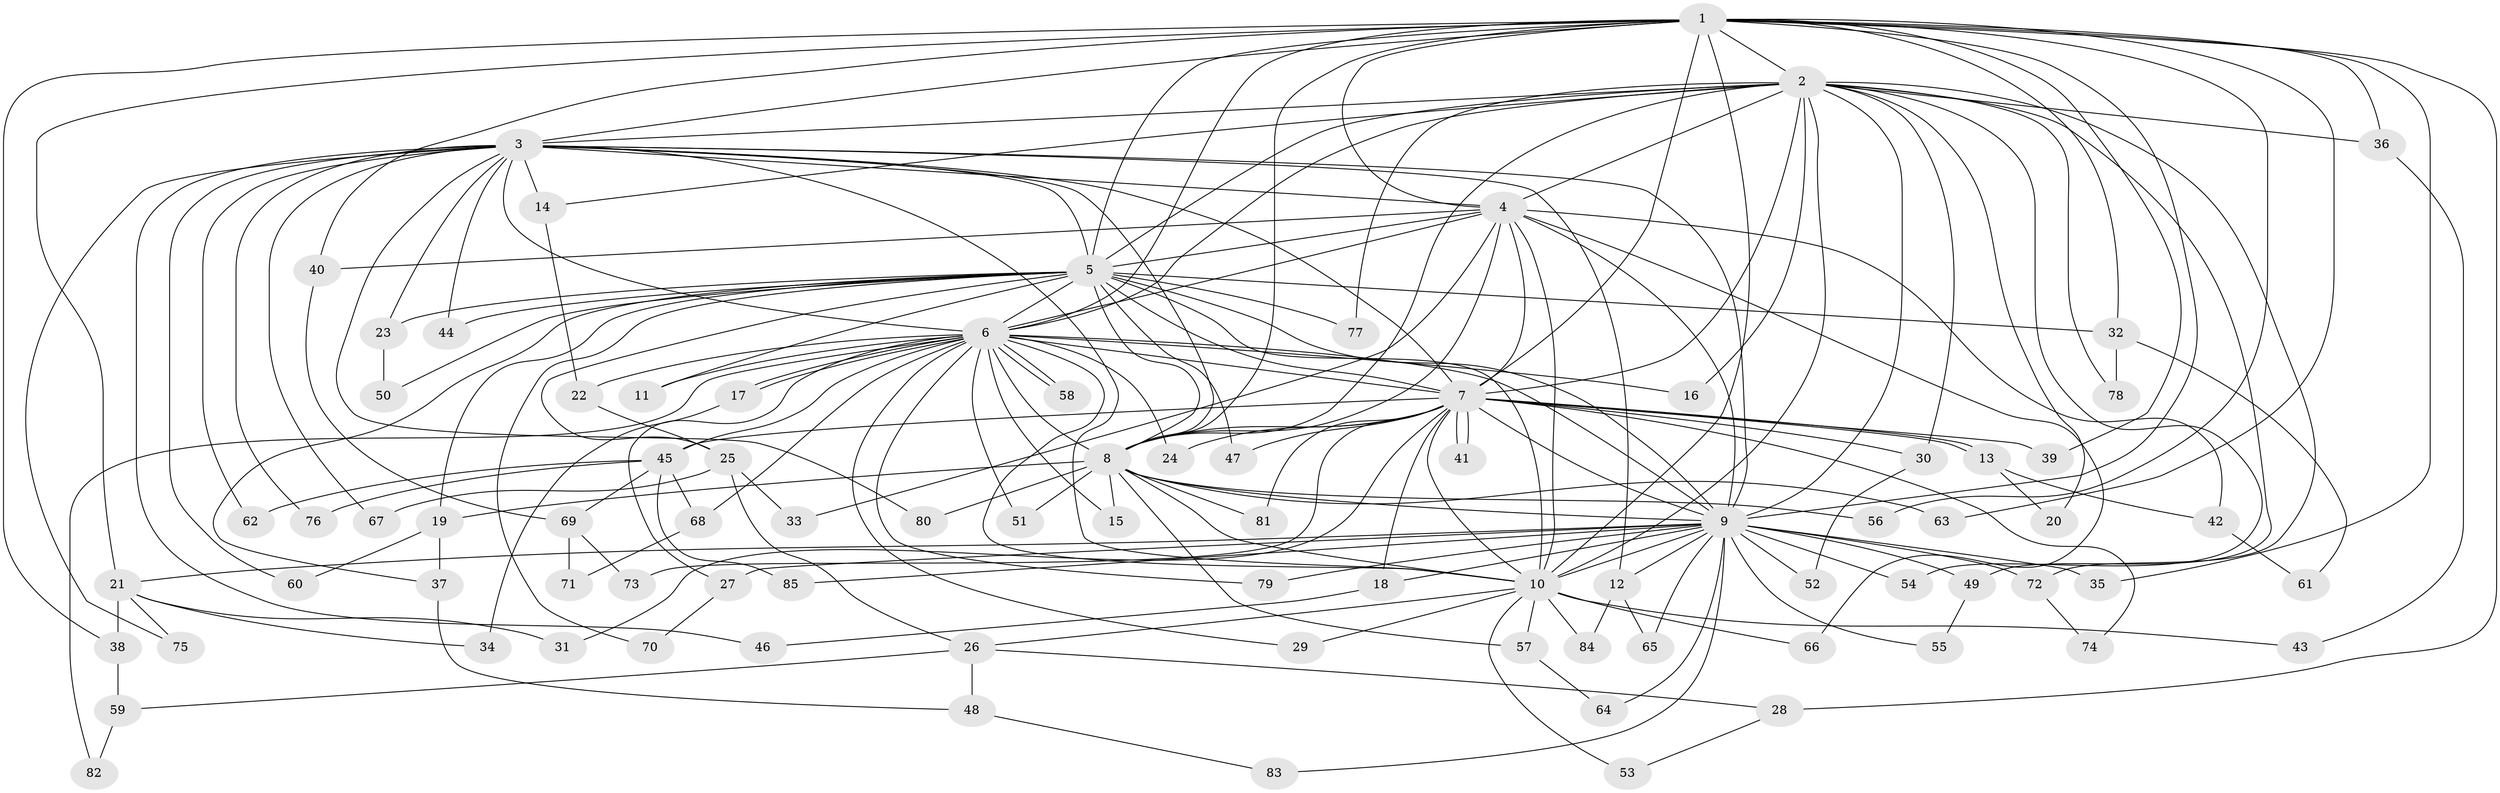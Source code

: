 // Generated by graph-tools (version 1.1) at 2025/34/03/09/25 02:34:43]
// undirected, 85 vertices, 195 edges
graph export_dot {
graph [start="1"]
  node [color=gray90,style=filled];
  1;
  2;
  3;
  4;
  5;
  6;
  7;
  8;
  9;
  10;
  11;
  12;
  13;
  14;
  15;
  16;
  17;
  18;
  19;
  20;
  21;
  22;
  23;
  24;
  25;
  26;
  27;
  28;
  29;
  30;
  31;
  32;
  33;
  34;
  35;
  36;
  37;
  38;
  39;
  40;
  41;
  42;
  43;
  44;
  45;
  46;
  47;
  48;
  49;
  50;
  51;
  52;
  53;
  54;
  55;
  56;
  57;
  58;
  59;
  60;
  61;
  62;
  63;
  64;
  65;
  66;
  67;
  68;
  69;
  70;
  71;
  72;
  73;
  74;
  75;
  76;
  77;
  78;
  79;
  80;
  81;
  82;
  83;
  84;
  85;
  1 -- 2;
  1 -- 3;
  1 -- 4;
  1 -- 5;
  1 -- 6;
  1 -- 7;
  1 -- 8;
  1 -- 9;
  1 -- 10;
  1 -- 21;
  1 -- 28;
  1 -- 32;
  1 -- 35;
  1 -- 36;
  1 -- 38;
  1 -- 39;
  1 -- 40;
  1 -- 56;
  1 -- 63;
  2 -- 3;
  2 -- 4;
  2 -- 5;
  2 -- 6;
  2 -- 7;
  2 -- 8;
  2 -- 9;
  2 -- 10;
  2 -- 14;
  2 -- 16;
  2 -- 20;
  2 -- 30;
  2 -- 36;
  2 -- 49;
  2 -- 54;
  2 -- 72;
  2 -- 77;
  2 -- 78;
  3 -- 4;
  3 -- 5;
  3 -- 6;
  3 -- 7;
  3 -- 8;
  3 -- 9;
  3 -- 10;
  3 -- 12;
  3 -- 14;
  3 -- 23;
  3 -- 44;
  3 -- 46;
  3 -- 60;
  3 -- 62;
  3 -- 67;
  3 -- 75;
  3 -- 76;
  3 -- 80;
  4 -- 5;
  4 -- 6;
  4 -- 7;
  4 -- 8;
  4 -- 9;
  4 -- 10;
  4 -- 33;
  4 -- 40;
  4 -- 42;
  4 -- 66;
  5 -- 6;
  5 -- 7;
  5 -- 8;
  5 -- 9;
  5 -- 10;
  5 -- 11;
  5 -- 19;
  5 -- 23;
  5 -- 25;
  5 -- 32;
  5 -- 37;
  5 -- 44;
  5 -- 47;
  5 -- 50;
  5 -- 70;
  5 -- 77;
  6 -- 7;
  6 -- 8;
  6 -- 9;
  6 -- 10;
  6 -- 11;
  6 -- 15;
  6 -- 16;
  6 -- 17;
  6 -- 17;
  6 -- 22;
  6 -- 24;
  6 -- 27;
  6 -- 29;
  6 -- 45;
  6 -- 51;
  6 -- 58;
  6 -- 58;
  6 -- 68;
  6 -- 79;
  6 -- 82;
  7 -- 8;
  7 -- 9;
  7 -- 10;
  7 -- 13;
  7 -- 13;
  7 -- 18;
  7 -- 24;
  7 -- 30;
  7 -- 31;
  7 -- 39;
  7 -- 41;
  7 -- 41;
  7 -- 45;
  7 -- 47;
  7 -- 73;
  7 -- 74;
  7 -- 81;
  8 -- 9;
  8 -- 10;
  8 -- 15;
  8 -- 19;
  8 -- 51;
  8 -- 56;
  8 -- 57;
  8 -- 63;
  8 -- 80;
  8 -- 81;
  9 -- 10;
  9 -- 12;
  9 -- 18;
  9 -- 21;
  9 -- 27;
  9 -- 35;
  9 -- 49;
  9 -- 52;
  9 -- 54;
  9 -- 55;
  9 -- 64;
  9 -- 65;
  9 -- 72;
  9 -- 79;
  9 -- 83;
  9 -- 85;
  10 -- 26;
  10 -- 29;
  10 -- 43;
  10 -- 53;
  10 -- 57;
  10 -- 66;
  10 -- 84;
  12 -- 65;
  12 -- 84;
  13 -- 20;
  13 -- 42;
  14 -- 22;
  17 -- 34;
  18 -- 46;
  19 -- 37;
  19 -- 60;
  21 -- 31;
  21 -- 34;
  21 -- 38;
  21 -- 75;
  22 -- 25;
  23 -- 50;
  25 -- 26;
  25 -- 33;
  25 -- 67;
  26 -- 28;
  26 -- 48;
  26 -- 59;
  27 -- 70;
  28 -- 53;
  30 -- 52;
  32 -- 61;
  32 -- 78;
  36 -- 43;
  37 -- 48;
  38 -- 59;
  40 -- 69;
  42 -- 61;
  45 -- 62;
  45 -- 68;
  45 -- 69;
  45 -- 76;
  45 -- 85;
  48 -- 83;
  49 -- 55;
  57 -- 64;
  59 -- 82;
  68 -- 71;
  69 -- 71;
  69 -- 73;
  72 -- 74;
}
